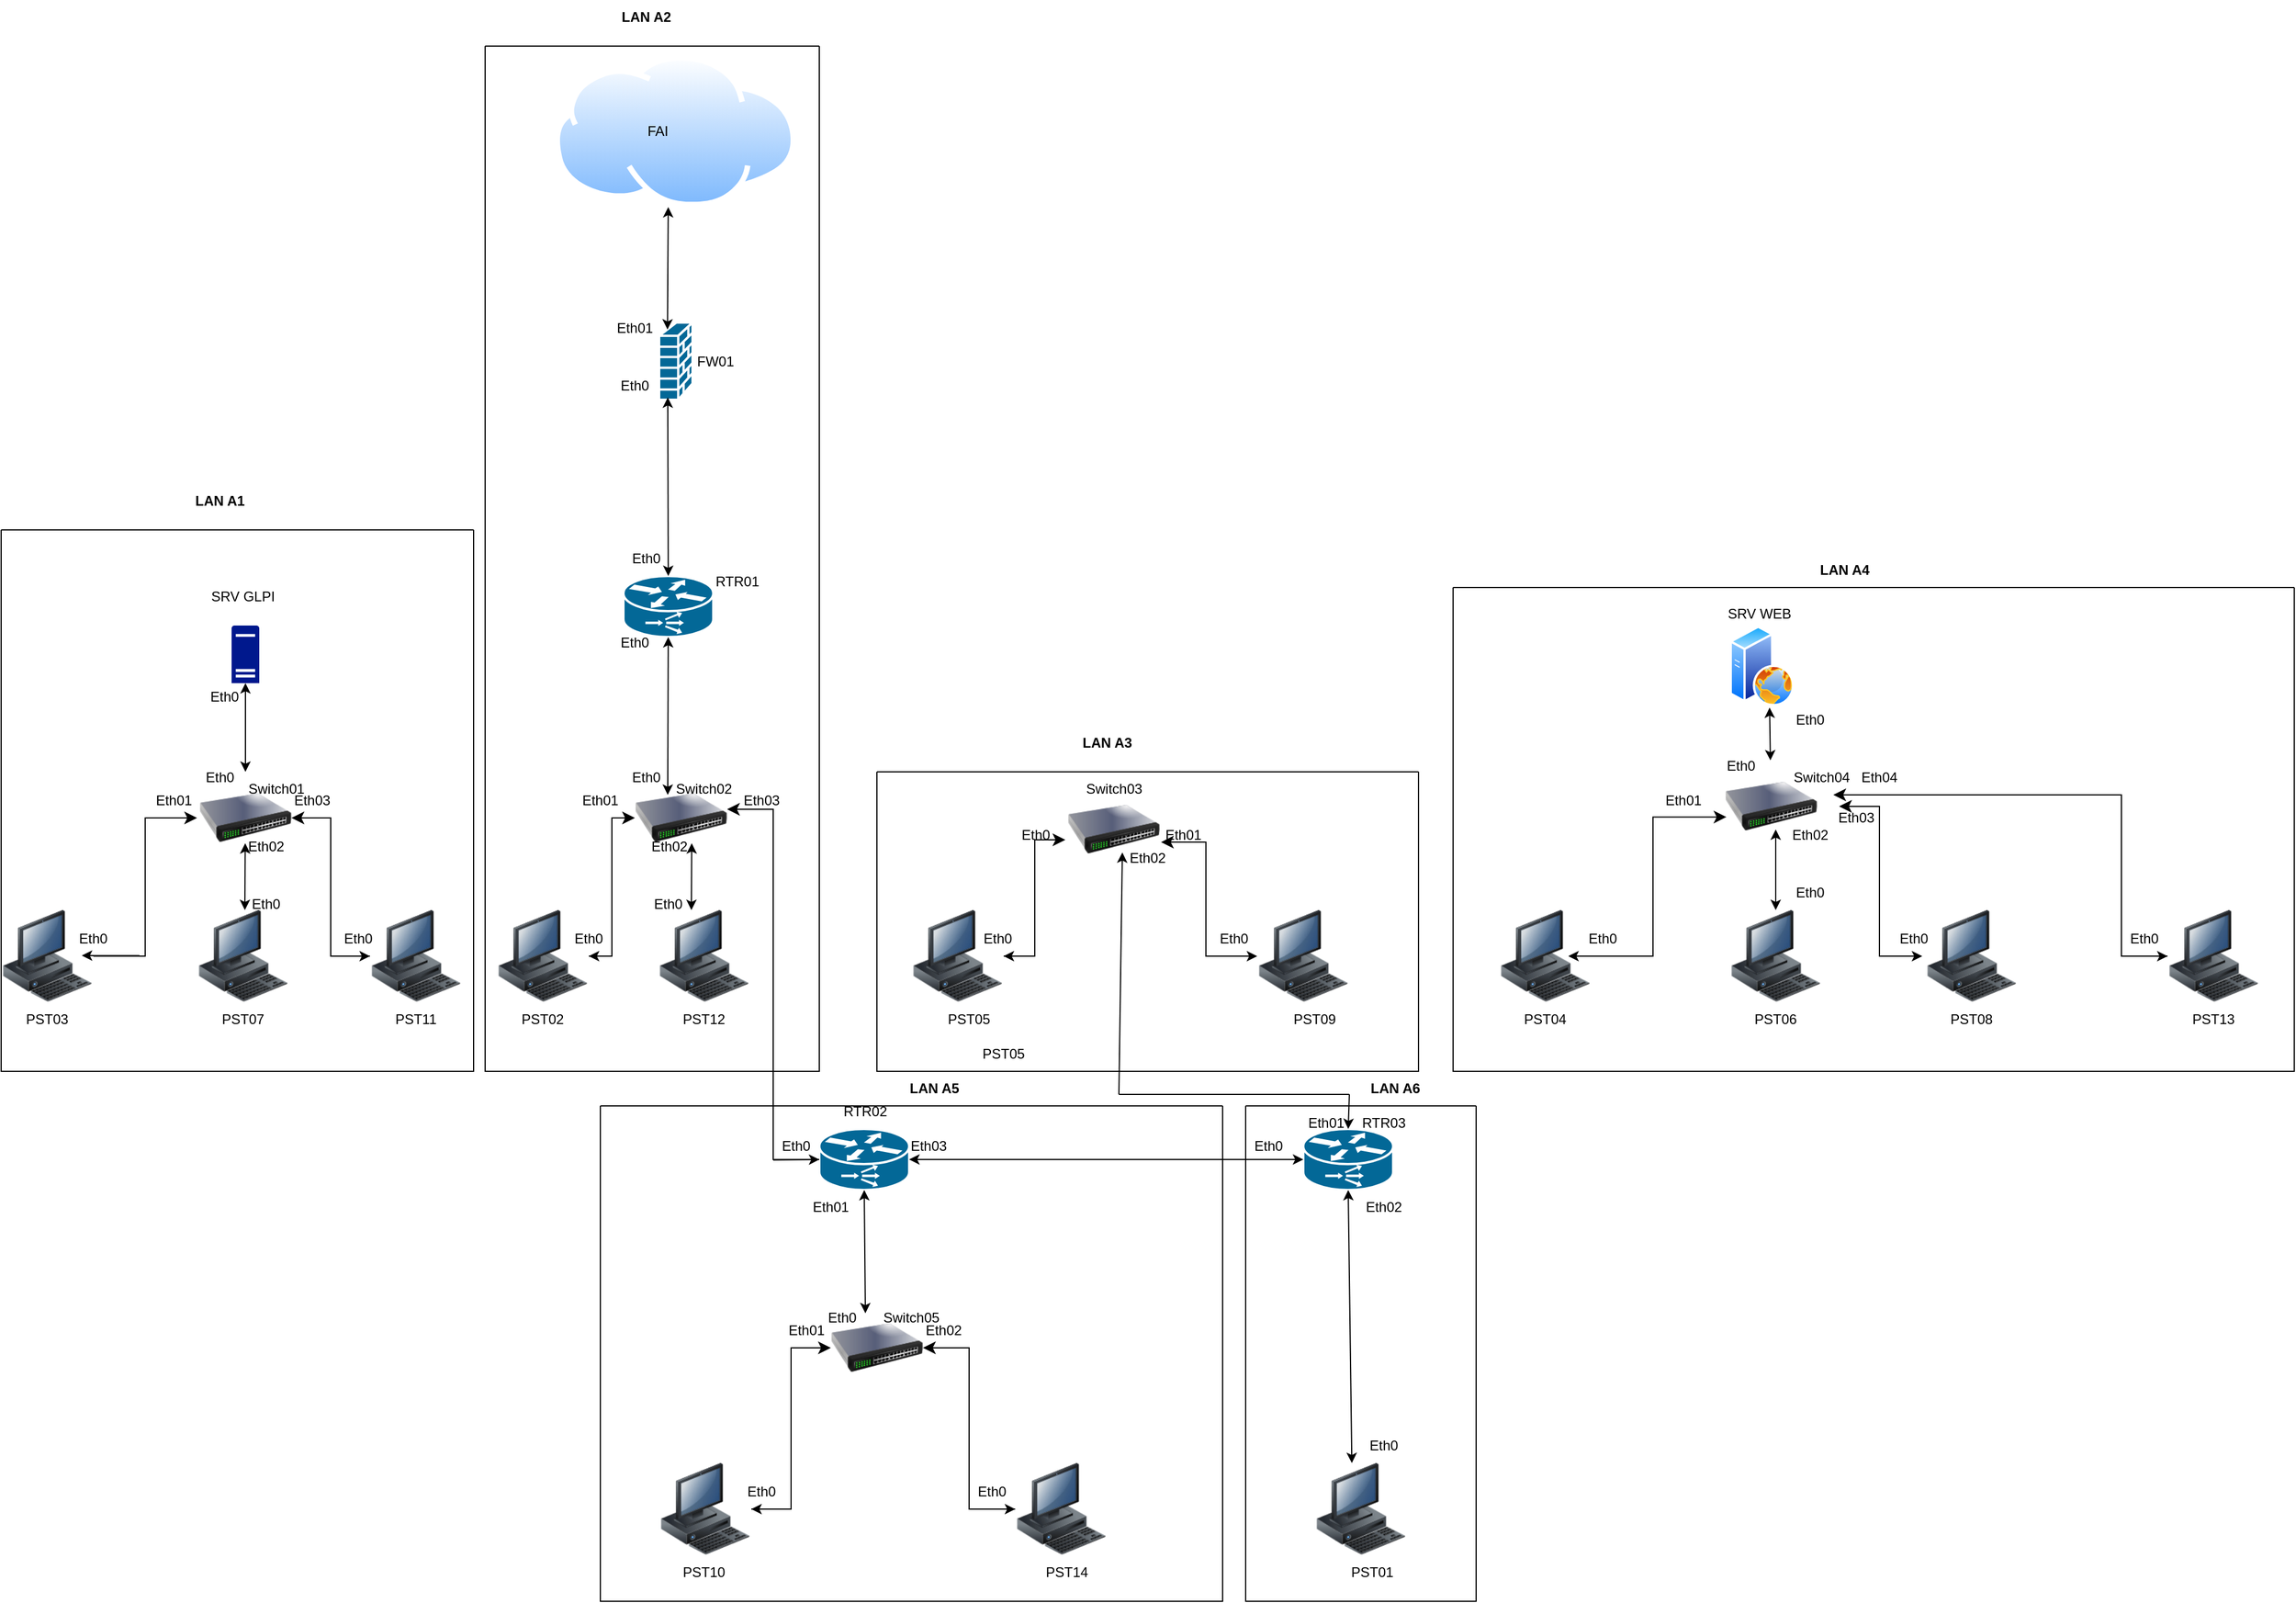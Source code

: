 <mxfile version="23.0.2" type="github">
  <diagram name="Page-1" id="hcv_wD8Ppl5ltnBhb6wF">
    <mxGraphModel dx="2022" dy="615" grid="1" gridSize="10" guides="1" tooltips="1" connect="1" arrows="1" fold="1" page="1" pageScale="1" pageWidth="827" pageHeight="1169" math="0" shadow="0">
      <root>
        <mxCell id="0" />
        <mxCell id="1" parent="0" />
        <mxCell id="xK1gJ9lWxbFAn04bGuzU-1" value="" style="shape=mxgraph.cisco.routers.content_service_router;sketch=0;html=1;pointerEvents=1;dashed=0;fillColor=#036897;strokeColor=#ffffff;strokeWidth=2;verticalLabelPosition=bottom;verticalAlign=top;align=center;outlineConnect=0;" parent="1" vertex="1">
          <mxGeometry x="390" y="510" width="78" height="53" as="geometry" />
        </mxCell>
        <mxCell id="xK1gJ9lWxbFAn04bGuzU-2" value="" style="shape=mxgraph.cisco.routers.content_service_router;sketch=0;html=1;pointerEvents=1;dashed=0;fillColor=#036897;strokeColor=#ffffff;strokeWidth=2;verticalLabelPosition=bottom;verticalAlign=top;align=center;outlineConnect=0;" parent="1" vertex="1">
          <mxGeometry x="560" y="990" width="78" height="53" as="geometry" />
        </mxCell>
        <mxCell id="xErXVpa4UoEsvvm1QY6W-1" value="" style="shape=mxgraph.cisco.security.firewall;sketch=0;html=1;pointerEvents=1;dashed=0;fillColor=#036897;strokeColor=#ffffff;strokeWidth=2;verticalLabelPosition=bottom;verticalAlign=top;align=center;outlineConnect=0;" vertex="1" parent="1">
          <mxGeometry x="421" y="290" width="29" height="67" as="geometry" />
        </mxCell>
        <mxCell id="xErXVpa4UoEsvvm1QY6W-3" value="" style="image;aspect=fixed;perimeter=ellipsePerimeter;html=1;align=center;shadow=0;dashed=0;spacingTop=3;image=img/lib/active_directory/internet_cloud.svg;" vertex="1" parent="1">
          <mxGeometry x="330" y="57.7" width="210" height="132.3" as="geometry" />
        </mxCell>
        <mxCell id="xErXVpa4UoEsvvm1QY6W-4" value="RTR01" style="text;html=1;strokeColor=none;fillColor=none;align=center;verticalAlign=middle;whiteSpace=wrap;rounded=0;" vertex="1" parent="1">
          <mxGeometry x="459" y="500" width="60" height="30" as="geometry" />
        </mxCell>
        <mxCell id="xErXVpa4UoEsvvm1QY6W-5" value="RTR02" style="text;html=1;strokeColor=none;fillColor=none;align=center;verticalAlign=middle;whiteSpace=wrap;rounded=0;" vertex="1" parent="1">
          <mxGeometry x="570" y="960" width="60" height="30" as="geometry" />
        </mxCell>
        <mxCell id="xErXVpa4UoEsvvm1QY6W-6" value="FW01" style="text;html=1;strokeColor=none;fillColor=none;align=center;verticalAlign=middle;whiteSpace=wrap;rounded=0;" vertex="1" parent="1">
          <mxGeometry x="440" y="308.5" width="60" height="30" as="geometry" />
        </mxCell>
        <mxCell id="xErXVpa4UoEsvvm1QY6W-7" value="Eth0" style="text;html=1;strokeColor=none;fillColor=none;align=center;verticalAlign=middle;whiteSpace=wrap;rounded=0;" vertex="1" parent="1">
          <mxGeometry x="380" y="480" width="60" height="30" as="geometry" />
        </mxCell>
        <mxCell id="xErXVpa4UoEsvvm1QY6W-8" value="FAI" style="text;html=1;strokeColor=none;fillColor=none;align=center;verticalAlign=middle;whiteSpace=wrap;rounded=0;" vertex="1" parent="1">
          <mxGeometry x="390" y="108.85" width="60" height="30" as="geometry" />
        </mxCell>
        <mxCell id="xErXVpa4UoEsvvm1QY6W-9" value="" style="endArrow=classic;startArrow=classic;html=1;rounded=0;exitX=0.25;exitY=0.09;exitDx=0;exitDy=0;exitPerimeter=0;entryX=0.471;entryY=0.998;entryDx=0;entryDy=0;entryPerimeter=0;" edge="1" parent="1" source="xErXVpa4UoEsvvm1QY6W-1" target="xErXVpa4UoEsvvm1QY6W-3">
          <mxGeometry width="50" height="50" relative="1" as="geometry">
            <mxPoint x="340" y="270" as="sourcePoint" />
            <mxPoint x="330" y="190" as="targetPoint" />
          </mxGeometry>
        </mxCell>
        <mxCell id="xErXVpa4UoEsvvm1QY6W-10" value="" style="endArrow=classic;startArrow=classic;html=1;rounded=0;exitX=0.5;exitY=0;exitDx=0;exitDy=0;exitPerimeter=0;" edge="1" parent="1">
          <mxGeometry width="50" height="50" relative="1" as="geometry">
            <mxPoint x="61.5" y="800" as="sourcePoint" />
            <mxPoint x="61.796" y="742" as="targetPoint" />
          </mxGeometry>
        </mxCell>
        <mxCell id="xErXVpa4UoEsvvm1QY6W-11" value="" style="endArrow=classic;startArrow=classic;html=1;rounded=0;exitX=0.356;exitY=0.25;exitDx=0;exitDy=0;exitPerimeter=0;" edge="1" parent="1" source="xErXVpa4UoEsvvm1QY6W-14" target="xK1gJ9lWxbFAn04bGuzU-1">
          <mxGeometry width="50" height="50" relative="1" as="geometry">
            <mxPoint x="328.5" y="658" as="sourcePoint" />
            <mxPoint x="328.5" y="560" as="targetPoint" />
          </mxGeometry>
        </mxCell>
        <mxCell id="xErXVpa4UoEsvvm1QY6W-12" value="" style="endArrow=classic;startArrow=classic;html=1;rounded=0;entryX=0.259;entryY=0.97;entryDx=0;entryDy=0;entryPerimeter=0;" edge="1" parent="1" source="xK1gJ9lWxbFAn04bGuzU-1" target="xErXVpa4UoEsvvm1QY6W-1">
          <mxGeometry width="50" height="50" relative="1" as="geometry">
            <mxPoint x="334.5" y="448" as="sourcePoint" />
            <mxPoint x="334.5" y="350" as="targetPoint" />
          </mxGeometry>
        </mxCell>
        <mxCell id="xErXVpa4UoEsvvm1QY6W-13" value="Eth0" style="text;html=1;strokeColor=none;fillColor=none;align=center;verticalAlign=middle;whiteSpace=wrap;rounded=0;" vertex="1" parent="1">
          <mxGeometry x="370" y="330" width="60" height="30" as="geometry" />
        </mxCell>
        <mxCell id="xErXVpa4UoEsvvm1QY6W-14" value="" style="image;html=1;image=img/lib/clip_art/networking/Switch_128x128.png" vertex="1" parent="1">
          <mxGeometry x="400" y="680" width="80" height="80" as="geometry" />
        </mxCell>
        <mxCell id="xErXVpa4UoEsvvm1QY6W-16" value="" style="image;aspect=fixed;perimeter=ellipsePerimeter;html=1;align=center;shadow=0;dashed=0;spacingTop=3;image=img/lib/active_directory/web_server.svg;" vertex="1" parent="1">
          <mxGeometry x="1350" y="553" width="56" height="70" as="geometry" />
        </mxCell>
        <mxCell id="xErXVpa4UoEsvvm1QY6W-17" value="" style="sketch=0;aspect=fixed;pointerEvents=1;shadow=0;dashed=0;html=1;strokeColor=none;labelPosition=center;verticalLabelPosition=bottom;verticalAlign=top;align=center;fillColor=#00188D;shape=mxgraph.mscae.enterprise.server_generic" vertex="1" parent="1">
          <mxGeometry x="50" y="553" width="24" height="50" as="geometry" />
        </mxCell>
        <mxCell id="xErXVpa4UoEsvvm1QY6W-18" value="SRV GLPI" style="text;html=1;strokeColor=none;fillColor=none;align=center;verticalAlign=middle;whiteSpace=wrap;rounded=0;" vertex="1" parent="1">
          <mxGeometry x="30" y="513" width="60" height="30" as="geometry" />
        </mxCell>
        <mxCell id="xErXVpa4UoEsvvm1QY6W-19" value="" style="image;html=1;image=img/lib/clip_art/computers/Workstation_128x128.png" vertex="1" parent="1">
          <mxGeometry x="-150" y="800" width="80" height="80" as="geometry" />
        </mxCell>
        <mxCell id="xErXVpa4UoEsvvm1QY6W-20" value="" style="image;html=1;image=img/lib/clip_art/computers/Workstation_128x128.png" vertex="1" parent="1">
          <mxGeometry x="20" y="800" width="80" height="80" as="geometry" />
        </mxCell>
        <mxCell id="xErXVpa4UoEsvvm1QY6W-21" value="" style="image;html=1;image=img/lib/clip_art/computers/Workstation_128x128.png" vertex="1" parent="1">
          <mxGeometry x="170" y="800" width="80" height="80" as="geometry" />
        </mxCell>
        <mxCell id="xErXVpa4UoEsvvm1QY6W-22" value="" style="image;html=1;image=img/lib/clip_art/networking/Switch_128x128.png" vertex="1" parent="1">
          <mxGeometry x="22" y="680" width="80" height="80" as="geometry" />
        </mxCell>
        <mxCell id="xErXVpa4UoEsvvm1QY6W-23" value="Switch01" style="text;html=1;strokeColor=none;fillColor=none;align=center;verticalAlign=middle;whiteSpace=wrap;rounded=0;" vertex="1" parent="1">
          <mxGeometry x="59" y="680" width="60" height="30" as="geometry" />
        </mxCell>
        <mxCell id="xErXVpa4UoEsvvm1QY6W-25" value="" style="endArrow=classic;startArrow=classic;html=1;rounded=0;entryX=0.5;entryY=1;entryDx=0;entryDy=0;entryPerimeter=0;" edge="1" parent="1" source="xErXVpa4UoEsvvm1QY6W-22" target="xErXVpa4UoEsvvm1QY6W-17">
          <mxGeometry width="50" height="50" relative="1" as="geometry">
            <mxPoint x="60" y="690" as="sourcePoint" />
            <mxPoint x="110" y="640" as="targetPoint" />
          </mxGeometry>
        </mxCell>
        <mxCell id="xErXVpa4UoEsvvm1QY6W-34" value="" style="edgeStyle=elbowEdgeStyle;elbow=horizontal;endArrow=classic;html=1;curved=0;rounded=0;endSize=8;startSize=8;" edge="1" parent="1" source="xErXVpa4UoEsvvm1QY6W-19">
          <mxGeometry width="50" height="50" relative="1" as="geometry">
            <mxPoint x="-90" y="770" as="sourcePoint" />
            <mxPoint x="20" y="720" as="targetPoint" />
          </mxGeometry>
        </mxCell>
        <mxCell id="xErXVpa4UoEsvvm1QY6W-37" value="" style="endArrow=classic;html=1;rounded=0;" edge="1" parent="1">
          <mxGeometry width="50" height="50" relative="1" as="geometry">
            <mxPoint x="-30" y="839.5" as="sourcePoint" />
            <mxPoint x="-80" y="839.5" as="targetPoint" />
          </mxGeometry>
        </mxCell>
        <mxCell id="xErXVpa4UoEsvvm1QY6W-39" value="" style="edgeStyle=elbowEdgeStyle;elbow=horizontal;endArrow=classic;html=1;curved=0;rounded=0;endSize=8;startSize=8;entryX=1;entryY=0.5;entryDx=0;entryDy=0;exitX=0;exitY=0.5;exitDx=0;exitDy=0;" edge="1" parent="1" source="xErXVpa4UoEsvvm1QY6W-21" target="xErXVpa4UoEsvvm1QY6W-22">
          <mxGeometry width="50" height="50" relative="1" as="geometry">
            <mxPoint x="220" y="840" as="sourcePoint" />
            <mxPoint x="250" y="710" as="targetPoint" />
          </mxGeometry>
        </mxCell>
        <mxCell id="xErXVpa4UoEsvvm1QY6W-40" value="" style="endArrow=classic;html=1;rounded=0;" edge="1" parent="1">
          <mxGeometry width="50" height="50" relative="1" as="geometry">
            <mxPoint x="140" y="840" as="sourcePoint" />
            <mxPoint x="170" y="840" as="targetPoint" />
          </mxGeometry>
        </mxCell>
        <mxCell id="xErXVpa4UoEsvvm1QY6W-41" value="PST11" style="text;html=1;strokeColor=none;fillColor=none;align=center;verticalAlign=middle;whiteSpace=wrap;rounded=0;" vertex="1" parent="1">
          <mxGeometry x="180" y="880" width="60" height="30" as="geometry" />
        </mxCell>
        <mxCell id="xErXVpa4UoEsvvm1QY6W-42" value="PST07" style="text;html=1;strokeColor=none;fillColor=none;align=center;verticalAlign=middle;whiteSpace=wrap;rounded=0;" vertex="1" parent="1">
          <mxGeometry x="30" y="880" width="60" height="30" as="geometry" />
        </mxCell>
        <mxCell id="xErXVpa4UoEsvvm1QY6W-43" value="PST03" style="text;html=1;strokeColor=none;fillColor=none;align=center;verticalAlign=middle;whiteSpace=wrap;rounded=0;" vertex="1" parent="1">
          <mxGeometry x="-140" y="880" width="60" height="30" as="geometry" />
        </mxCell>
        <mxCell id="xErXVpa4UoEsvvm1QY6W-44" value="Eth0" style="text;html=1;strokeColor=none;fillColor=none;align=center;verticalAlign=middle;whiteSpace=wrap;rounded=0;" vertex="1" parent="1">
          <mxGeometry x="510" y="990" width="60" height="30" as="geometry" />
        </mxCell>
        <mxCell id="xErXVpa4UoEsvvm1QY6W-46" value="Eth03" style="text;html=1;strokeColor=none;fillColor=none;align=center;verticalAlign=middle;whiteSpace=wrap;rounded=0;" vertex="1" parent="1">
          <mxGeometry x="90" y="690" width="60" height="30" as="geometry" />
        </mxCell>
        <mxCell id="xErXVpa4UoEsvvm1QY6W-47" value="Eth02" style="text;html=1;strokeColor=none;fillColor=none;align=center;verticalAlign=middle;whiteSpace=wrap;rounded=0;" vertex="1" parent="1">
          <mxGeometry x="50" y="730" width="60" height="30" as="geometry" />
        </mxCell>
        <mxCell id="xErXVpa4UoEsvvm1QY6W-48" value="Eth01" style="text;html=1;strokeColor=none;fillColor=none;align=center;verticalAlign=middle;whiteSpace=wrap;rounded=0;" vertex="1" parent="1">
          <mxGeometry x="-30" y="690" width="60" height="30" as="geometry" />
        </mxCell>
        <mxCell id="xErXVpa4UoEsvvm1QY6W-49" value="Eth0" style="text;html=1;strokeColor=none;fillColor=none;align=center;verticalAlign=middle;whiteSpace=wrap;rounded=0;" vertex="1" parent="1">
          <mxGeometry x="14" y="600" width="60" height="30" as="geometry" />
        </mxCell>
        <mxCell id="xErXVpa4UoEsvvm1QY6W-50" value="Eth0" style="text;html=1;strokeColor=none;fillColor=none;align=center;verticalAlign=middle;whiteSpace=wrap;rounded=0;" vertex="1" parent="1">
          <mxGeometry x="10" y="670" width="60" height="30" as="geometry" />
        </mxCell>
        <mxCell id="xErXVpa4UoEsvvm1QY6W-51" value="Eth0" style="text;html=1;strokeColor=none;fillColor=none;align=center;verticalAlign=middle;whiteSpace=wrap;rounded=0;" vertex="1" parent="1">
          <mxGeometry x="130" y="810" width="60" height="30" as="geometry" />
        </mxCell>
        <mxCell id="xErXVpa4UoEsvvm1QY6W-52" value="Eth0" style="text;html=1;strokeColor=none;fillColor=none;align=center;verticalAlign=middle;whiteSpace=wrap;rounded=0;" vertex="1" parent="1">
          <mxGeometry x="50" y="780" width="60" height="30" as="geometry" />
        </mxCell>
        <mxCell id="xErXVpa4UoEsvvm1QY6W-53" value="Eth0" style="text;html=1;strokeColor=none;fillColor=none;align=center;verticalAlign=middle;whiteSpace=wrap;rounded=0;" vertex="1" parent="1">
          <mxGeometry x="-100" y="810" width="60" height="30" as="geometry" />
        </mxCell>
        <mxCell id="xErXVpa4UoEsvvm1QY6W-54" value="" style="swimlane;startSize=0;" vertex="1" parent="1">
          <mxGeometry x="-150" y="470" width="410" height="470" as="geometry" />
        </mxCell>
        <mxCell id="xErXVpa4UoEsvvm1QY6W-55" value="Eth0" style="text;html=1;strokeColor=none;fillColor=none;align=center;verticalAlign=middle;whiteSpace=wrap;rounded=0;" vertex="1" parent="1">
          <mxGeometry x="370" y="553" width="60" height="30" as="geometry" />
        </mxCell>
        <mxCell id="xErXVpa4UoEsvvm1QY6W-56" value="Eth01" style="text;html=1;strokeColor=none;fillColor=none;align=center;verticalAlign=middle;whiteSpace=wrap;rounded=0;" vertex="1" parent="1">
          <mxGeometry x="370" y="280" width="60" height="30" as="geometry" />
        </mxCell>
        <mxCell id="xErXVpa4UoEsvvm1QY6W-57" value="&lt;b&gt;LAN A1&lt;/b&gt;" style="text;html=1;strokeColor=none;fillColor=none;align=center;verticalAlign=middle;whiteSpace=wrap;rounded=0;" vertex="1" parent="1">
          <mxGeometry x="10" y="430" width="60" height="30" as="geometry" />
        </mxCell>
        <mxCell id="xErXVpa4UoEsvvm1QY6W-59" value="" style="image;html=1;image=img/lib/clip_art/computers/Workstation_128x128.png" vertex="1" parent="1">
          <mxGeometry x="280" y="800" width="80" height="80" as="geometry" />
        </mxCell>
        <mxCell id="xErXVpa4UoEsvvm1QY6W-62" value="" style="edgeStyle=elbowEdgeStyle;elbow=horizontal;endArrow=classic;html=1;curved=0;rounded=0;endSize=8;startSize=8;" edge="1" parent="1" source="xErXVpa4UoEsvvm1QY6W-59" target="xErXVpa4UoEsvvm1QY6W-14">
          <mxGeometry width="50" height="50" relative="1" as="geometry">
            <mxPoint x="340" y="780" as="sourcePoint" />
            <mxPoint x="390" y="730" as="targetPoint" />
          </mxGeometry>
        </mxCell>
        <mxCell id="xErXVpa4UoEsvvm1QY6W-64" value="" style="endArrow=classic;html=1;rounded=0;entryX=1;entryY=0.5;entryDx=0;entryDy=0;" edge="1" parent="1" target="xErXVpa4UoEsvvm1QY6W-59">
          <mxGeometry width="50" height="50" relative="1" as="geometry">
            <mxPoint x="380" y="840" as="sourcePoint" />
            <mxPoint x="360" y="760" as="targetPoint" />
            <Array as="points">
              <mxPoint x="370" y="840" />
            </Array>
          </mxGeometry>
        </mxCell>
        <mxCell id="xErXVpa4UoEsvvm1QY6W-65" value="Switch02" style="text;html=1;strokeColor=none;fillColor=none;align=center;verticalAlign=middle;whiteSpace=wrap;rounded=0;" vertex="1" parent="1">
          <mxGeometry x="430" y="680" width="60" height="30" as="geometry" />
        </mxCell>
        <mxCell id="xErXVpa4UoEsvvm1QY6W-66" value="" style="edgeStyle=elbowEdgeStyle;elbow=horizontal;endArrow=classic;html=1;curved=0;rounded=0;endSize=8;startSize=8;exitX=0;exitY=0.5;exitDx=0;exitDy=0;entryX=0;entryY=0.75;entryDx=0;entryDy=0;exitPerimeter=0;" edge="1" parent="1" source="xK1gJ9lWxbFAn04bGuzU-2" target="xErXVpa4UoEsvvm1QY6W-79">
          <mxGeometry width="50" height="50" relative="1" as="geometry">
            <mxPoint x="640" y="850.54" as="sourcePoint" />
            <mxPoint x="519" y="720" as="targetPoint" />
          </mxGeometry>
        </mxCell>
        <mxCell id="xErXVpa4UoEsvvm1QY6W-68" value="PST12" style="text;html=1;strokeColor=none;fillColor=none;align=center;verticalAlign=middle;whiteSpace=wrap;rounded=0;" vertex="1" parent="1">
          <mxGeometry x="430" y="880" width="60" height="30" as="geometry" />
        </mxCell>
        <mxCell id="xErXVpa4UoEsvvm1QY6W-69" value="PST02" style="text;html=1;strokeColor=none;fillColor=none;align=center;verticalAlign=middle;whiteSpace=wrap;rounded=0;" vertex="1" parent="1">
          <mxGeometry x="290" y="880" width="60" height="30" as="geometry" />
        </mxCell>
        <mxCell id="xErXVpa4UoEsvvm1QY6W-72" value="Eth0" style="text;html=1;strokeColor=none;fillColor=none;align=center;verticalAlign=middle;whiteSpace=wrap;rounded=0;" vertex="1" parent="1">
          <mxGeometry x="380" y="670" width="60" height="30" as="geometry" />
        </mxCell>
        <mxCell id="xErXVpa4UoEsvvm1QY6W-73" value="Eth02" style="text;html=1;strokeColor=none;fillColor=none;align=center;verticalAlign=middle;whiteSpace=wrap;rounded=0;" vertex="1" parent="1">
          <mxGeometry x="400" y="730" width="60" height="30" as="geometry" />
        </mxCell>
        <mxCell id="xErXVpa4UoEsvvm1QY6W-74" value="Eth0" style="text;html=1;strokeColor=none;fillColor=none;align=center;verticalAlign=middle;whiteSpace=wrap;rounded=0;" vertex="1" parent="1">
          <mxGeometry x="399" y="780" width="60" height="30" as="geometry" />
        </mxCell>
        <mxCell id="xErXVpa4UoEsvvm1QY6W-75" value="Eth01" style="text;html=1;strokeColor=none;fillColor=none;align=center;verticalAlign=middle;whiteSpace=wrap;rounded=0;" vertex="1" parent="1">
          <mxGeometry x="340" y="690" width="60" height="30" as="geometry" />
        </mxCell>
        <mxCell id="xErXVpa4UoEsvvm1QY6W-76" value="Eth0" style="text;html=1;strokeColor=none;fillColor=none;align=center;verticalAlign=middle;whiteSpace=wrap;rounded=0;" vertex="1" parent="1">
          <mxGeometry x="330" y="810" width="60" height="30" as="geometry" />
        </mxCell>
        <mxCell id="xErXVpa4UoEsvvm1QY6W-78" value="" style="endArrow=classic;startArrow=classic;html=1;rounded=0;exitX=0.5;exitY=0;exitDx=0;exitDy=0;exitPerimeter=0;" edge="1" parent="1">
          <mxGeometry width="50" height="50" relative="1" as="geometry">
            <mxPoint x="449" y="800" as="sourcePoint" />
            <mxPoint x="449.296" y="742" as="targetPoint" />
          </mxGeometry>
        </mxCell>
        <mxCell id="xErXVpa4UoEsvvm1QY6W-79" value="Eth03" style="text;html=1;strokeColor=none;fillColor=none;align=center;verticalAlign=middle;whiteSpace=wrap;rounded=0;" vertex="1" parent="1">
          <mxGeometry x="480" y="690" width="60" height="30" as="geometry" />
        </mxCell>
        <mxCell id="xErXVpa4UoEsvvm1QY6W-80" value="" style="endArrow=classic;html=1;rounded=0;entryX=0;entryY=0.5;entryDx=0;entryDy=0;entryPerimeter=0;" edge="1" parent="1" target="xK1gJ9lWxbFAn04bGuzU-2">
          <mxGeometry width="50" height="50" relative="1" as="geometry">
            <mxPoint x="520" y="1017" as="sourcePoint" />
            <mxPoint x="660" y="840" as="targetPoint" />
          </mxGeometry>
        </mxCell>
        <mxCell id="xErXVpa4UoEsvvm1QY6W-81" value="" style="swimlane;startSize=0;" vertex="1" parent="1">
          <mxGeometry x="270" y="50" width="290" height="890" as="geometry" />
        </mxCell>
        <mxCell id="xErXVpa4UoEsvvm1QY6W-58" value="" style="image;html=1;image=img/lib/clip_art/computers/Workstation_128x128.png" vertex="1" parent="xErXVpa4UoEsvvm1QY6W-81">
          <mxGeometry x="150" y="750" width="80" height="80" as="geometry" />
        </mxCell>
        <mxCell id="xErXVpa4UoEsvvm1QY6W-82" value="&lt;b&gt;LAN A2&lt;/b&gt;" style="text;html=1;strokeColor=none;fillColor=none;align=center;verticalAlign=middle;whiteSpace=wrap;rounded=0;" vertex="1" parent="1">
          <mxGeometry x="380" y="10" width="60" height="30" as="geometry" />
        </mxCell>
        <mxCell id="xErXVpa4UoEsvvm1QY6W-85" value="" style="image;html=1;image=img/lib/clip_art/computers/Workstation_128x128.png" vertex="1" parent="1">
          <mxGeometry x="940" y="800" width="80" height="80" as="geometry" />
        </mxCell>
        <mxCell id="xErXVpa4UoEsvvm1QY6W-86" value="" style="image;html=1;image=img/lib/clip_art/computers/Workstation_128x128.png" vertex="1" parent="1">
          <mxGeometry x="640" y="800" width="80" height="80" as="geometry" />
        </mxCell>
        <mxCell id="xErXVpa4UoEsvvm1QY6W-87" value="" style="edgeStyle=elbowEdgeStyle;elbow=horizontal;endArrow=classic;html=1;curved=0;rounded=0;endSize=8;startSize=8;entryX=-0.025;entryY=0.613;entryDx=0;entryDy=0;entryPerimeter=0;" edge="1" parent="1" source="xErXVpa4UoEsvvm1QY6W-86" target="xErXVpa4UoEsvvm1QY6W-83">
          <mxGeometry width="50" height="50" relative="1" as="geometry">
            <mxPoint x="719" y="850" as="sourcePoint" />
            <mxPoint x="759" y="730" as="targetPoint" />
          </mxGeometry>
        </mxCell>
        <mxCell id="xErXVpa4UoEsvvm1QY6W-88" value="" style="endArrow=classic;html=1;rounded=0;entryX=1;entryY=0.5;entryDx=0;entryDy=0;" edge="1" parent="1" target="xErXVpa4UoEsvvm1QY6W-86">
          <mxGeometry width="50" height="50" relative="1" as="geometry">
            <mxPoint x="730" y="840" as="sourcePoint" />
            <mxPoint x="807" y="860" as="targetPoint" />
          </mxGeometry>
        </mxCell>
        <mxCell id="xErXVpa4UoEsvvm1QY6W-89" value="Eth0" style="text;html=1;strokeColor=none;fillColor=none;align=center;verticalAlign=middle;whiteSpace=wrap;rounded=0;" vertex="1" parent="1">
          <mxGeometry x="890" y="810" width="60" height="30" as="geometry" />
        </mxCell>
        <mxCell id="xErXVpa4UoEsvvm1QY6W-90" value="Eth0" style="text;html=1;strokeColor=none;fillColor=none;align=center;verticalAlign=middle;whiteSpace=wrap;rounded=0;" vertex="1" parent="1">
          <mxGeometry x="684.5" y="810" width="60" height="30" as="geometry" />
        </mxCell>
        <mxCell id="xErXVpa4UoEsvvm1QY6W-91" value="Eth0" style="text;html=1;strokeColor=none;fillColor=none;align=center;verticalAlign=middle;whiteSpace=wrap;rounded=0;" vertex="1" parent="1">
          <mxGeometry x="718" y="720" width="60" height="30" as="geometry" />
        </mxCell>
        <mxCell id="xErXVpa4UoEsvvm1QY6W-92" value="PST09" style="text;html=1;strokeColor=none;fillColor=none;align=center;verticalAlign=middle;whiteSpace=wrap;rounded=0;" vertex="1" parent="1">
          <mxGeometry x="960" y="880" width="60" height="30" as="geometry" />
        </mxCell>
        <mxCell id="xErXVpa4UoEsvvm1QY6W-93" value="PST05" style="text;html=1;strokeColor=none;fillColor=none;align=center;verticalAlign=middle;whiteSpace=wrap;rounded=0;" vertex="1" parent="1">
          <mxGeometry x="660" y="880" width="60" height="30" as="geometry" />
        </mxCell>
        <mxCell id="xErXVpa4UoEsvvm1QY6W-94" value="" style="edgeStyle=elbowEdgeStyle;elbow=horizontal;endArrow=classic;html=1;curved=0;rounded=0;endSize=8;startSize=8;exitX=-0.075;exitY=0.5;exitDx=0;exitDy=0;exitPerimeter=0;entryX=1.013;entryY=0.638;entryDx=0;entryDy=0;entryPerimeter=0;" edge="1" parent="1" source="xErXVpa4UoEsvvm1QY6W-85" target="xErXVpa4UoEsvvm1QY6W-83">
          <mxGeometry width="50" height="50" relative="1" as="geometry">
            <mxPoint x="950" y="810" as="sourcePoint" />
            <mxPoint x="850" y="750" as="targetPoint" />
          </mxGeometry>
        </mxCell>
        <mxCell id="xErXVpa4UoEsvvm1QY6W-95" value="" style="endArrow=classic;html=1;rounded=0;entryX=0;entryY=0.5;entryDx=0;entryDy=0;" edge="1" parent="1" target="xErXVpa4UoEsvvm1QY6W-85">
          <mxGeometry width="50" height="50" relative="1" as="geometry">
            <mxPoint x="900" y="840" as="sourcePoint" />
            <mxPoint x="454" y="1080" as="targetPoint" />
            <Array as="points" />
          </mxGeometry>
        </mxCell>
        <mxCell id="xErXVpa4UoEsvvm1QY6W-97" value="" style="swimlane;startSize=0;" vertex="1" parent="1">
          <mxGeometry x="610" y="680" width="470" height="260" as="geometry">
            <mxRectangle x="610" y="680" width="50" height="40" as="alternateBounds" />
          </mxGeometry>
        </mxCell>
        <mxCell id="xErXVpa4UoEsvvm1QY6W-83" value="" style="image;html=1;image=img/lib/clip_art/networking/Switch_128x128.png" vertex="1" parent="xErXVpa4UoEsvvm1QY6W-97">
          <mxGeometry x="165.5" y="10" width="80" height="80" as="geometry" />
        </mxCell>
        <mxCell id="xErXVpa4UoEsvvm1QY6W-96" value="Eth01" style="text;html=1;strokeColor=none;fillColor=none;align=center;verticalAlign=middle;whiteSpace=wrap;rounded=0;" vertex="1" parent="xErXVpa4UoEsvvm1QY6W-97">
          <mxGeometry x="235.5" y="40" width="60" height="30" as="geometry" />
        </mxCell>
        <mxCell id="xErXVpa4UoEsvvm1QY6W-84" value="Switch03" style="text;html=1;strokeColor=none;fillColor=none;align=center;verticalAlign=middle;whiteSpace=wrap;rounded=0;" vertex="1" parent="xErXVpa4UoEsvvm1QY6W-97">
          <mxGeometry x="175.5" width="60" height="30" as="geometry" />
        </mxCell>
        <mxCell id="xErXVpa4UoEsvvm1QY6W-154" style="edgeStyle=orthogonalEdgeStyle;rounded=0;orthogonalLoop=1;jettySize=auto;html=1;exitX=0.5;exitY=1;exitDx=0;exitDy=0;" edge="1" parent="xErXVpa4UoEsvvm1QY6W-97" source="xErXVpa4UoEsvvm1QY6W-83" target="xErXVpa4UoEsvvm1QY6W-83">
          <mxGeometry relative="1" as="geometry" />
        </mxCell>
        <mxCell id="xErXVpa4UoEsvvm1QY6W-157" value="" style="endArrow=classic;html=1;rounded=0;" edge="1" parent="xErXVpa4UoEsvvm1QY6W-97">
          <mxGeometry width="50" height="50" relative="1" as="geometry">
            <mxPoint x="210" y="280" as="sourcePoint" />
            <mxPoint x="213" y="70" as="targetPoint" />
          </mxGeometry>
        </mxCell>
        <mxCell id="xErXVpa4UoEsvvm1QY6W-169" value="Eth02" style="text;html=1;strokeColor=none;fillColor=none;align=center;verticalAlign=middle;whiteSpace=wrap;rounded=0;" vertex="1" parent="xErXVpa4UoEsvvm1QY6W-97">
          <mxGeometry x="205" y="60" width="60" height="30" as="geometry" />
        </mxCell>
        <mxCell id="xErXVpa4UoEsvvm1QY6W-98" value="&lt;b&gt;LAN A3&lt;/b&gt;" style="text;html=1;strokeColor=none;fillColor=none;align=center;verticalAlign=middle;whiteSpace=wrap;rounded=0;" vertex="1" parent="1">
          <mxGeometry x="780" y="640" width="60" height="30" as="geometry" />
        </mxCell>
        <mxCell id="xErXVpa4UoEsvvm1QY6W-99" value="SRV WEB" style="text;html=1;strokeColor=none;fillColor=none;align=center;verticalAlign=middle;whiteSpace=wrap;rounded=0;" vertex="1" parent="1">
          <mxGeometry x="1346" y="533" width="60" height="20" as="geometry" />
        </mxCell>
        <mxCell id="xErXVpa4UoEsvvm1QY6W-100" value="" style="image;html=1;image=img/lib/clip_art/networking/Switch_128x128.png" vertex="1" parent="1">
          <mxGeometry x="1346" y="670" width="80" height="80" as="geometry" />
        </mxCell>
        <mxCell id="xErXVpa4UoEsvvm1QY6W-101" value="Switch04" style="text;html=1;strokeColor=none;fillColor=none;align=center;verticalAlign=middle;whiteSpace=wrap;rounded=0;" vertex="1" parent="1">
          <mxGeometry x="1400" y="670" width="60" height="30" as="geometry" />
        </mxCell>
        <mxCell id="xErXVpa4UoEsvvm1QY6W-102" value="" style="endArrow=classic;startArrow=classic;html=1;rounded=0;entryX=0.619;entryY=1.017;entryDx=0;entryDy=0;entryPerimeter=0;" edge="1" parent="1" source="xErXVpa4UoEsvvm1QY6W-100" target="xErXVpa4UoEsvvm1QY6W-16">
          <mxGeometry width="50" height="50" relative="1" as="geometry">
            <mxPoint x="1320" y="673" as="sourcePoint" />
            <mxPoint x="1370" y="623" as="targetPoint" />
          </mxGeometry>
        </mxCell>
        <mxCell id="xErXVpa4UoEsvvm1QY6W-103" value="" style="image;html=1;image=img/lib/clip_art/computers/Workstation_128x128.png" vertex="1" parent="1">
          <mxGeometry x="1730" y="800" width="80" height="80" as="geometry" />
        </mxCell>
        <mxCell id="xErXVpa4UoEsvvm1QY6W-104" value="" style="image;html=1;image=img/lib/clip_art/computers/Workstation_128x128.png" vertex="1" parent="1">
          <mxGeometry x="1520" y="800" width="80" height="80" as="geometry" />
        </mxCell>
        <mxCell id="xErXVpa4UoEsvvm1QY6W-105" value="" style="image;html=1;image=img/lib/clip_art/computers/Workstation_128x128.png" vertex="1" parent="1">
          <mxGeometry x="1350" y="800" width="80" height="80" as="geometry" />
        </mxCell>
        <mxCell id="xErXVpa4UoEsvvm1QY6W-106" value="" style="image;html=1;image=img/lib/clip_art/computers/Workstation_128x128.png" vertex="1" parent="1">
          <mxGeometry x="1150" y="800" width="80" height="80" as="geometry" />
        </mxCell>
        <mxCell id="xErXVpa4UoEsvvm1QY6W-107" value="" style="endArrow=classic;startArrow=classic;html=1;rounded=0;entryX=0.5;entryY=0;entryDx=0;entryDy=0;" edge="1" parent="1" target="xErXVpa4UoEsvvm1QY6W-105">
          <mxGeometry width="50" height="50" relative="1" as="geometry">
            <mxPoint x="1390" y="730" as="sourcePoint" />
            <mxPoint x="1395" y="634" as="targetPoint" />
          </mxGeometry>
        </mxCell>
        <mxCell id="xErXVpa4UoEsvvm1QY6W-108" value="" style="edgeStyle=elbowEdgeStyle;elbow=horizontal;endArrow=classic;html=1;curved=0;rounded=0;endSize=8;startSize=8;entryX=0.015;entryY=0.615;entryDx=0;entryDy=0;entryPerimeter=0;" edge="1" parent="1" target="xErXVpa4UoEsvvm1QY6W-100">
          <mxGeometry width="50" height="50" relative="1" as="geometry">
            <mxPoint x="1220" y="840" as="sourcePoint" />
            <mxPoint x="1278" y="744.5" as="targetPoint" />
          </mxGeometry>
        </mxCell>
        <mxCell id="xErXVpa4UoEsvvm1QY6W-109" value="" style="edgeStyle=elbowEdgeStyle;elbow=horizontal;endArrow=classic;html=1;curved=0;rounded=0;endSize=8;startSize=8;exitX=0;exitY=0.5;exitDx=0;exitDy=0;" edge="1" parent="1" source="xErXVpa4UoEsvvm1QY6W-103">
          <mxGeometry width="50" height="50" relative="1" as="geometry">
            <mxPoint x="1690" y="831" as="sourcePoint" />
            <mxPoint x="1440" y="700" as="targetPoint" />
            <Array as="points">
              <mxPoint x="1690" y="780" />
            </Array>
          </mxGeometry>
        </mxCell>
        <mxCell id="xErXVpa4UoEsvvm1QY6W-110" value="" style="edgeStyle=elbowEdgeStyle;elbow=horizontal;endArrow=classic;html=1;curved=0;rounded=0;endSize=8;startSize=8;" edge="1" parent="1">
          <mxGeometry width="50" height="50" relative="1" as="geometry">
            <mxPoint x="1515" y="840" as="sourcePoint" />
            <mxPoint x="1445" y="710" as="targetPoint" />
          </mxGeometry>
        </mxCell>
        <mxCell id="xErXVpa4UoEsvvm1QY6W-111" value="PST04" style="text;html=1;strokeColor=none;fillColor=none;align=center;verticalAlign=middle;whiteSpace=wrap;rounded=0;" vertex="1" parent="1">
          <mxGeometry x="1160" y="880" width="60" height="30" as="geometry" />
        </mxCell>
        <mxCell id="xErXVpa4UoEsvvm1QY6W-112" value="PST13" style="text;html=1;strokeColor=none;fillColor=none;align=center;verticalAlign=middle;whiteSpace=wrap;rounded=0;" vertex="1" parent="1">
          <mxGeometry x="1740" y="880" width="60" height="30" as="geometry" />
        </mxCell>
        <mxCell id="xErXVpa4UoEsvvm1QY6W-113" value="PST08" style="text;html=1;strokeColor=none;fillColor=none;align=center;verticalAlign=middle;whiteSpace=wrap;rounded=0;" vertex="1" parent="1">
          <mxGeometry x="1530" y="880" width="60" height="30" as="geometry" />
        </mxCell>
        <mxCell id="xErXVpa4UoEsvvm1QY6W-114" value="PST06" style="text;html=1;strokeColor=none;fillColor=none;align=center;verticalAlign=middle;whiteSpace=wrap;rounded=0;" vertex="1" parent="1">
          <mxGeometry x="1360" y="880" width="60" height="30" as="geometry" />
        </mxCell>
        <mxCell id="xErXVpa4UoEsvvm1QY6W-115" value="Eth01" style="text;html=1;strokeColor=none;fillColor=none;align=center;verticalAlign=middle;whiteSpace=wrap;rounded=0;" vertex="1" parent="1">
          <mxGeometry x="1280" y="690" width="60" height="30" as="geometry" />
        </mxCell>
        <mxCell id="xErXVpa4UoEsvvm1QY6W-117" value="Eth03" style="text;html=1;strokeColor=none;fillColor=none;align=center;verticalAlign=middle;whiteSpace=wrap;rounded=0;" vertex="1" parent="1">
          <mxGeometry x="1430" y="705" width="60" height="30" as="geometry" />
        </mxCell>
        <mxCell id="xErXVpa4UoEsvvm1QY6W-118" value="Eth04" style="text;html=1;strokeColor=none;fillColor=none;align=center;verticalAlign=middle;whiteSpace=wrap;rounded=0;" vertex="1" parent="1">
          <mxGeometry x="1450" y="670" width="60" height="30" as="geometry" />
        </mxCell>
        <mxCell id="xErXVpa4UoEsvvm1QY6W-119" value="Eth0" style="text;html=1;strokeColor=none;fillColor=none;align=center;verticalAlign=middle;whiteSpace=wrap;rounded=0;" vertex="1" parent="1">
          <mxGeometry x="1330" y="660" width="60" height="30" as="geometry" />
        </mxCell>
        <mxCell id="xErXVpa4UoEsvvm1QY6W-120" value="Eth0" style="text;html=1;strokeColor=none;fillColor=none;align=center;verticalAlign=middle;whiteSpace=wrap;rounded=0;" vertex="1" parent="1">
          <mxGeometry x="1390" y="620" width="60" height="30" as="geometry" />
        </mxCell>
        <mxCell id="xErXVpa4UoEsvvm1QY6W-121" value="Eth0" style="text;html=1;strokeColor=none;fillColor=none;align=center;verticalAlign=middle;whiteSpace=wrap;rounded=0;" vertex="1" parent="1">
          <mxGeometry x="1210" y="810" width="60" height="30" as="geometry" />
        </mxCell>
        <mxCell id="xErXVpa4UoEsvvm1QY6W-122" value="Eth0" style="text;html=1;strokeColor=none;fillColor=none;align=center;verticalAlign=middle;whiteSpace=wrap;rounded=0;" vertex="1" parent="1">
          <mxGeometry x="1390" y="770" width="60" height="30" as="geometry" />
        </mxCell>
        <mxCell id="xErXVpa4UoEsvvm1QY6W-123" value="Eth0" style="text;html=1;strokeColor=none;fillColor=none;align=center;verticalAlign=middle;whiteSpace=wrap;rounded=0;" vertex="1" parent="1">
          <mxGeometry x="1480" y="810" width="60" height="30" as="geometry" />
        </mxCell>
        <mxCell id="xErXVpa4UoEsvvm1QY6W-124" value="Eth0" style="text;html=1;strokeColor=none;fillColor=none;align=center;verticalAlign=middle;whiteSpace=wrap;rounded=0;" vertex="1" parent="1">
          <mxGeometry x="1680" y="810" width="60" height="30" as="geometry" />
        </mxCell>
        <mxCell id="xErXVpa4UoEsvvm1QY6W-125" value="Eth02" style="text;html=1;strokeColor=none;fillColor=none;align=center;verticalAlign=middle;whiteSpace=wrap;rounded=0;" vertex="1" parent="1">
          <mxGeometry x="1390" y="720" width="60" height="30" as="geometry" />
        </mxCell>
        <mxCell id="xErXVpa4UoEsvvm1QY6W-126" value="" style="endArrow=classic;html=1;rounded=0;entryX=0;entryY=1;entryDx=0;entryDy=0;" edge="1" parent="1" target="xErXVpa4UoEsvvm1QY6W-121">
          <mxGeometry width="50" height="50" relative="1" as="geometry">
            <mxPoint x="1280" y="840" as="sourcePoint" />
            <mxPoint x="1220" y="850" as="targetPoint" />
          </mxGeometry>
        </mxCell>
        <mxCell id="xErXVpa4UoEsvvm1QY6W-127" value="" style="endArrow=classic;html=1;rounded=0;entryX=0.619;entryY=1;entryDx=0;entryDy=0;entryPerimeter=0;exitX=0;exitY=1;exitDx=0;exitDy=0;" edge="1" parent="1" source="xErXVpa4UoEsvvm1QY6W-123" target="xErXVpa4UoEsvvm1QY6W-123">
          <mxGeometry width="50" height="50" relative="1" as="geometry">
            <mxPoint x="1510" y="740" as="sourcePoint" />
            <mxPoint x="1560" y="690" as="targetPoint" />
          </mxGeometry>
        </mxCell>
        <mxCell id="xErXVpa4UoEsvvm1QY6W-128" value="" style="endArrow=classic;html=1;rounded=0;entryX=0;entryY=0.5;entryDx=0;entryDy=0;elbow=vertical;" edge="1" parent="1" target="xErXVpa4UoEsvvm1QY6W-103">
          <mxGeometry width="50" height="50" relative="1" as="geometry">
            <mxPoint x="1690" y="840" as="sourcePoint" />
            <mxPoint x="1560" y="690" as="targetPoint" />
          </mxGeometry>
        </mxCell>
        <mxCell id="xErXVpa4UoEsvvm1QY6W-129" value="" style="swimlane;startSize=0;" vertex="1" parent="1">
          <mxGeometry x="1110" y="520" width="730" height="420" as="geometry" />
        </mxCell>
        <mxCell id="xErXVpa4UoEsvvm1QY6W-130" value="&lt;b&gt;LAN A4&lt;/b&gt;" style="text;html=1;strokeColor=none;fillColor=none;align=center;verticalAlign=middle;whiteSpace=wrap;rounded=0;" vertex="1" parent="1">
          <mxGeometry x="1420" y="490" width="60" height="30" as="geometry" />
        </mxCell>
        <mxCell id="xErXVpa4UoEsvvm1QY6W-131" value="" style="image;html=1;image=img/lib/clip_art/networking/Switch_128x128.png" vertex="1" parent="1">
          <mxGeometry x="570" y="1140" width="80" height="80" as="geometry" />
        </mxCell>
        <mxCell id="xErXVpa4UoEsvvm1QY6W-132" value="" style="image;html=1;image=img/lib/clip_art/computers/Workstation_128x128.png" vertex="1" parent="1">
          <mxGeometry x="730" y="1280" width="80" height="80" as="geometry" />
        </mxCell>
        <mxCell id="xErXVpa4UoEsvvm1QY6W-133" value="" style="image;html=1;image=img/lib/clip_art/computers/Workstation_128x128.png" vertex="1" parent="1">
          <mxGeometry x="421" y="1280" width="80" height="80" as="geometry" />
        </mxCell>
        <mxCell id="xErXVpa4UoEsvvm1QY6W-134" value="" style="edgeStyle=elbowEdgeStyle;elbow=horizontal;endArrow=classic;html=1;curved=0;rounded=0;endSize=8;startSize=8;entryX=0;entryY=0.5;entryDx=0;entryDy=0;exitX=1;exitY=0.5;exitDx=0;exitDy=0;" edge="1" parent="1" source="xErXVpa4UoEsvvm1QY6W-133" target="xErXVpa4UoEsvvm1QY6W-131">
          <mxGeometry width="50" height="50" relative="1" as="geometry">
            <mxPoint x="490" y="1161" as="sourcePoint" />
            <mxPoint x="548" y="1060" as="targetPoint" />
          </mxGeometry>
        </mxCell>
        <mxCell id="xErXVpa4UoEsvvm1QY6W-135" value="" style="edgeStyle=elbowEdgeStyle;elbow=horizontal;endArrow=classic;html=1;curved=0;rounded=0;endSize=8;startSize=8;entryX=1;entryY=0.5;entryDx=0;entryDy=0;exitX=0;exitY=0.5;exitDx=0;exitDy=0;" edge="1" parent="1" source="xErXVpa4UoEsvvm1QY6W-132" target="xErXVpa4UoEsvvm1QY6W-131">
          <mxGeometry width="50" height="50" relative="1" as="geometry">
            <mxPoint x="680" y="1320" as="sourcePoint" />
            <mxPoint x="798" y="759" as="targetPoint" />
          </mxGeometry>
        </mxCell>
        <mxCell id="xErXVpa4UoEsvvm1QY6W-136" value="" style="endArrow=classic;html=1;rounded=0;entryX=1;entryY=0.5;entryDx=0;entryDy=0;" edge="1" parent="1" target="xErXVpa4UoEsvvm1QY6W-133">
          <mxGeometry width="50" height="50" relative="1" as="geometry">
            <mxPoint x="530" y="1320" as="sourcePoint" />
            <mxPoint x="860" y="1050" as="targetPoint" />
          </mxGeometry>
        </mxCell>
        <mxCell id="xErXVpa4UoEsvvm1QY6W-137" value="" style="endArrow=classic;html=1;rounded=0;entryX=0;entryY=0.5;entryDx=0;entryDy=0;" edge="1" parent="1" target="xErXVpa4UoEsvvm1QY6W-132">
          <mxGeometry width="50" height="50" relative="1" as="geometry">
            <mxPoint x="690" y="1320" as="sourcePoint" />
            <mxPoint x="860" y="1050" as="targetPoint" />
          </mxGeometry>
        </mxCell>
        <mxCell id="xErXVpa4UoEsvvm1QY6W-138" value="" style="endArrow=classic;startArrow=classic;html=1;rounded=0;entryX=0.5;entryY=1;entryDx=0;entryDy=0;entryPerimeter=0;exitX=0.375;exitY=0.125;exitDx=0;exitDy=0;exitPerimeter=0;" edge="1" parent="1" source="xErXVpa4UoEsvvm1QY6W-131" target="xK1gJ9lWxbFAn04bGuzU-2">
          <mxGeometry width="50" height="50" relative="1" as="geometry">
            <mxPoint x="810" y="1100" as="sourcePoint" />
            <mxPoint x="860" y="1050" as="targetPoint" />
          </mxGeometry>
        </mxCell>
        <mxCell id="xErXVpa4UoEsvvm1QY6W-139" value="PST14" style="text;html=1;strokeColor=none;fillColor=none;align=center;verticalAlign=middle;whiteSpace=wrap;rounded=0;" vertex="1" parent="1">
          <mxGeometry x="744.5" y="1360" width="60" height="30" as="geometry" />
        </mxCell>
        <mxCell id="xErXVpa4UoEsvvm1QY6W-140" value="PST10" style="text;html=1;strokeColor=none;fillColor=none;align=center;verticalAlign=middle;whiteSpace=wrap;rounded=0;" vertex="1" parent="1">
          <mxGeometry x="430" y="1360" width="60" height="30" as="geometry" />
        </mxCell>
        <mxCell id="xErXVpa4UoEsvvm1QY6W-141" value="PST05" style="text;html=1;strokeColor=none;fillColor=none;align=center;verticalAlign=middle;whiteSpace=wrap;rounded=0;" vertex="1" parent="1">
          <mxGeometry x="690" y="910" width="60" height="30" as="geometry" />
        </mxCell>
        <mxCell id="xErXVpa4UoEsvvm1QY6W-142" value="Eth02" style="text;html=1;strokeColor=none;fillColor=none;align=center;verticalAlign=middle;whiteSpace=wrap;rounded=0;" vertex="1" parent="1">
          <mxGeometry x="638" y="1150" width="60" height="30" as="geometry" />
        </mxCell>
        <mxCell id="xErXVpa4UoEsvvm1QY6W-143" value="Switch05" style="text;html=1;strokeColor=none;fillColor=none;align=center;verticalAlign=middle;whiteSpace=wrap;rounded=0;" vertex="1" parent="1">
          <mxGeometry x="610" y="1139" width="60" height="30" as="geometry" />
        </mxCell>
        <mxCell id="xErXVpa4UoEsvvm1QY6W-144" value="Eth01" style="text;html=1;strokeColor=none;fillColor=none;align=center;verticalAlign=middle;whiteSpace=wrap;rounded=0;" vertex="1" parent="1">
          <mxGeometry x="540" y="1043" width="60" height="30" as="geometry" />
        </mxCell>
        <mxCell id="xErXVpa4UoEsvvm1QY6W-145" value="Eth01" style="text;html=1;strokeColor=none;fillColor=none;align=center;verticalAlign=middle;whiteSpace=wrap;rounded=0;" vertex="1" parent="1">
          <mxGeometry x="519" y="1150" width="60" height="30" as="geometry" />
        </mxCell>
        <mxCell id="xErXVpa4UoEsvvm1QY6W-146" value="Eth0" style="text;html=1;strokeColor=none;fillColor=none;align=center;verticalAlign=middle;whiteSpace=wrap;rounded=0;" vertex="1" parent="1">
          <mxGeometry x="550" y="1139" width="60" height="30" as="geometry" />
        </mxCell>
        <mxCell id="xErXVpa4UoEsvvm1QY6W-147" value="Eth0" style="text;html=1;strokeColor=none;fillColor=none;align=center;verticalAlign=middle;whiteSpace=wrap;rounded=0;" vertex="1" parent="1">
          <mxGeometry x="680" y="1290" width="60" height="30" as="geometry" />
        </mxCell>
        <mxCell id="xErXVpa4UoEsvvm1QY6W-148" value="Eth0" style="text;html=1;strokeColor=none;fillColor=none;align=center;verticalAlign=middle;whiteSpace=wrap;rounded=0;" vertex="1" parent="1">
          <mxGeometry x="480" y="1290" width="60" height="30" as="geometry" />
        </mxCell>
        <mxCell id="xErXVpa4UoEsvvm1QY6W-149" value="" style="shape=mxgraph.cisco.routers.content_service_router;sketch=0;html=1;pointerEvents=1;dashed=0;fillColor=#036897;strokeColor=#ffffff;strokeWidth=2;verticalLabelPosition=bottom;verticalAlign=top;align=center;outlineConnect=0;" vertex="1" parent="1">
          <mxGeometry x="980" y="990" width="78" height="53" as="geometry" />
        </mxCell>
        <mxCell id="xErXVpa4UoEsvvm1QY6W-150" value="" style="endArrow=classic;startArrow=classic;html=1;rounded=0;entryX=0;entryY=0.5;entryDx=0;entryDy=0;entryPerimeter=0;exitX=1;exitY=0.5;exitDx=0;exitDy=0;exitPerimeter=0;" edge="1" parent="1" source="xK1gJ9lWxbFAn04bGuzU-2" target="xErXVpa4UoEsvvm1QY6W-149">
          <mxGeometry width="50" height="50" relative="1" as="geometry">
            <mxPoint x="780" y="930" as="sourcePoint" />
            <mxPoint x="830" y="880" as="targetPoint" />
          </mxGeometry>
        </mxCell>
        <mxCell id="xErXVpa4UoEsvvm1QY6W-160" value="" style="endArrow=none;html=1;rounded=0;" edge="1" parent="1">
          <mxGeometry width="50" height="50" relative="1" as="geometry">
            <mxPoint x="820" y="960" as="sourcePoint" />
            <mxPoint x="1020" y="960" as="targetPoint" />
          </mxGeometry>
        </mxCell>
        <mxCell id="xErXVpa4UoEsvvm1QY6W-161" value="" style="endArrow=classic;html=1;rounded=0;entryX=0.5;entryY=0;entryDx=0;entryDy=0;entryPerimeter=0;" edge="1" parent="1" target="xErXVpa4UoEsvvm1QY6W-149">
          <mxGeometry width="50" height="50" relative="1" as="geometry">
            <mxPoint x="1020" y="960" as="sourcePoint" />
            <mxPoint x="830" y="970" as="targetPoint" />
          </mxGeometry>
        </mxCell>
        <mxCell id="xErXVpa4UoEsvvm1QY6W-163" value="Eth03" style="text;html=1;strokeColor=none;fillColor=none;align=center;verticalAlign=middle;whiteSpace=wrap;rounded=0;" vertex="1" parent="1">
          <mxGeometry x="624.5" y="990" width="60" height="30" as="geometry" />
        </mxCell>
        <mxCell id="xErXVpa4UoEsvvm1QY6W-164" value="Eth02" style="text;html=1;strokeColor=none;fillColor=none;align=center;verticalAlign=middle;whiteSpace=wrap;rounded=0;" vertex="1" parent="1">
          <mxGeometry x="1020" y="1043" width="60" height="30" as="geometry" />
        </mxCell>
        <mxCell id="xErXVpa4UoEsvvm1QY6W-165" value="Eth0" style="text;html=1;strokeColor=none;fillColor=none;align=center;verticalAlign=middle;whiteSpace=wrap;rounded=0;" vertex="1" parent="1">
          <mxGeometry x="1020" y="1250" width="60" height="30" as="geometry" />
        </mxCell>
        <mxCell id="xErXVpa4UoEsvvm1QY6W-167" value="Eth0" style="text;html=1;strokeColor=none;fillColor=none;align=center;verticalAlign=middle;whiteSpace=wrap;rounded=0;" vertex="1" parent="1">
          <mxGeometry x="920" y="990" width="60" height="30" as="geometry" />
        </mxCell>
        <mxCell id="xErXVpa4UoEsvvm1QY6W-168" value="Eth01" style="text;html=1;strokeColor=none;fillColor=none;align=center;verticalAlign=middle;whiteSpace=wrap;rounded=0;" vertex="1" parent="1">
          <mxGeometry x="970" y="970" width="60" height="30" as="geometry" />
        </mxCell>
        <mxCell id="xErXVpa4UoEsvvm1QY6W-170" value="" style="swimlane;startSize=0;" vertex="1" parent="1">
          <mxGeometry x="370" y="970" width="540" height="430" as="geometry" />
        </mxCell>
        <mxCell id="xErXVpa4UoEsvvm1QY6W-171" value="&lt;b&gt;LAN A5&lt;/b&gt;" style="text;html=1;strokeColor=none;fillColor=none;align=center;verticalAlign=middle;whiteSpace=wrap;rounded=0;" vertex="1" parent="1">
          <mxGeometry x="630" y="940" width="60" height="30" as="geometry" />
        </mxCell>
        <mxCell id="xErXVpa4UoEsvvm1QY6W-172" value="" style="image;html=1;image=img/lib/clip_art/computers/Workstation_128x128.png" vertex="1" parent="1">
          <mxGeometry x="990" y="1280" width="80" height="80" as="geometry" />
        </mxCell>
        <mxCell id="xErXVpa4UoEsvvm1QY6W-173" value="" style="endArrow=classic;startArrow=classic;html=1;rounded=0;entryX=0.5;entryY=1;entryDx=0;entryDy=0;entryPerimeter=0;exitX=0.402;exitY=0;exitDx=0;exitDy=0;exitPerimeter=0;" edge="1" parent="1" source="xErXVpa4UoEsvvm1QY6W-172" target="xErXVpa4UoEsvvm1QY6W-149">
          <mxGeometry width="50" height="50" relative="1" as="geometry">
            <mxPoint x="780" y="1270" as="sourcePoint" />
            <mxPoint x="830" y="1220" as="targetPoint" />
          </mxGeometry>
        </mxCell>
        <mxCell id="xErXVpa4UoEsvvm1QY6W-174" value="PST01" style="text;html=1;strokeColor=none;fillColor=none;align=center;verticalAlign=middle;whiteSpace=wrap;rounded=0;" vertex="1" parent="1">
          <mxGeometry x="1010" y="1360" width="60" height="30" as="geometry" />
        </mxCell>
        <mxCell id="xErXVpa4UoEsvvm1QY6W-175" value="" style="swimlane;startSize=0;" vertex="1" parent="1">
          <mxGeometry x="930" y="970" width="200" height="430" as="geometry" />
        </mxCell>
        <mxCell id="xErXVpa4UoEsvvm1QY6W-162" value="RTR03" style="text;html=1;strokeColor=none;fillColor=none;align=center;verticalAlign=middle;whiteSpace=wrap;rounded=0;" vertex="1" parent="xErXVpa4UoEsvvm1QY6W-175">
          <mxGeometry x="90" width="60" height="30" as="geometry" />
        </mxCell>
        <mxCell id="xErXVpa4UoEsvvm1QY6W-176" value="&lt;b&gt;LAN A6&lt;/b&gt;" style="text;html=1;strokeColor=none;fillColor=none;align=center;verticalAlign=middle;whiteSpace=wrap;rounded=0;" vertex="1" parent="1">
          <mxGeometry x="1030" y="940" width="60" height="30" as="geometry" />
        </mxCell>
      </root>
    </mxGraphModel>
  </diagram>
</mxfile>
